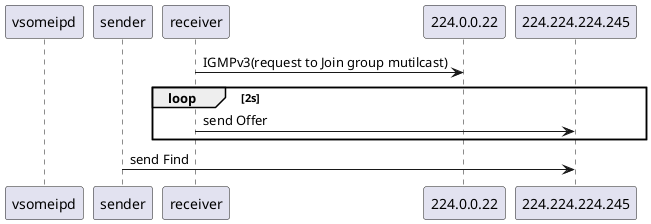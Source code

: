 @startuml
participant vsomeipd as vsomeip_daemon
participant sender as client1
participant receiver as client2
participant "224.0.0.22" as enss
participant "224.224.224.245" as discovery

client2->enss: IGMPv3(request to Join group mutilcast)
loop 2s
client2->discovery: send Offer
end

client1->discovery: send Find

@enduml
